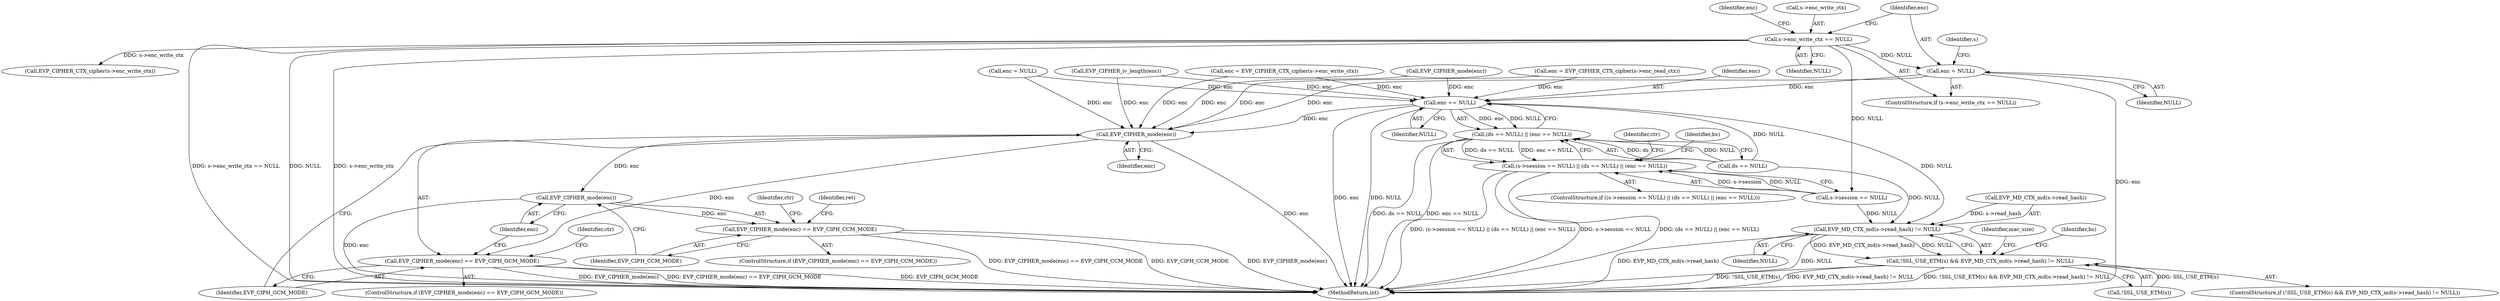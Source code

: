 digraph "0_openssl_4ad93618d26a3ea23d36ad5498ff4f59eff3a4d2_2@pointer" {
"1000170" [label="(Call,enc = NULL)"];
"1000165" [label="(Call,s->enc_write_ctx == NULL)"];
"1000301" [label="(Call,enc == NULL)"];
"1000297" [label="(Call,(ds == NULL) || (enc == NULL))"];
"1000291" [label="(Call,(s->session == NULL) || (ds == NULL) || (enc == NULL))"];
"1000772" [label="(Call,EVP_CIPHER_mode(enc))"];
"1000771" [label="(Call,EVP_CIPHER_mode(enc) == EVP_CIPH_GCM_MODE)"];
"1000810" [label="(Call,EVP_CIPHER_mode(enc))"];
"1000809" [label="(Call,EVP_CIPHER_mode(enc) == EVP_CIPH_CCM_MODE)"];
"1000853" [label="(Call,EVP_MD_CTX_md(s->read_hash) != NULL)"];
"1000849" [label="(Call,!SSL_USE_ETM(s) && EVP_MD_CTX_md(s->read_hash) != NULL)"];
"1000809" [label="(Call,EVP_CIPHER_mode(enc) == EVP_CIPH_CCM_MODE)"];
"1000297" [label="(Call,(ds == NULL) || (enc == NULL))"];
"1000770" [label="(ControlStructure,if (EVP_CIPHER_mode(enc) == EVP_CIPH_GCM_MODE))"];
"1000178" [label="(Call,EVP_CIPHER_CTX_cipher(s->enc_write_ctx))"];
"1000854" [label="(Call,EVP_MD_CTX_md(s->read_hash))"];
"1000280" [label="(Call,enc = NULL)"];
"1000846" [label="(Identifier,ret)"];
"1000811" [label="(Identifier,enc)"];
"1000177" [label="(Identifier,enc)"];
"1000778" [label="(Identifier,ctr)"];
"1000808" [label="(ControlStructure,if (EVP_CIPHER_mode(enc) == EVP_CIPH_CCM_MODE))"];
"1000171" [label="(Identifier,enc)"];
"1000774" [label="(Identifier,EVP_CIPH_GCM_MODE)"];
"1000850" [label="(Call,!SSL_USE_ETM(s))"];
"1000853" [label="(Call,EVP_MD_CTX_md(s->read_hash) != NULL)"];
"1000187" [label="(Call,EVP_CIPHER_mode(enc))"];
"1000860" [label="(Identifier,mac_size)"];
"1000172" [label="(Identifier,NULL)"];
"1000934" [label="(MethodReturn,int)"];
"1000292" [label="(Call,s->session == NULL)"];
"1000294" [label="(Identifier,s)"];
"1000348" [label="(Identifier,bs)"];
"1000773" [label="(Identifier,enc)"];
"1000302" [label="(Identifier,enc)"];
"1000166" [label="(Call,s->enc_write_ctx)"];
"1000810" [label="(Call,EVP_CIPHER_mode(enc))"];
"1000176" [label="(Call,enc = EVP_CIPHER_CTX_cipher(s->enc_write_ctx))"];
"1000868" [label="(Identifier,bs)"];
"1000301" [label="(Call,enc == NULL)"];
"1000303" [label="(Identifier,NULL)"];
"1000307" [label="(Identifier,ctr)"];
"1000284" [label="(Call,enc = EVP_CIPHER_CTX_cipher(s->enc_read_ctx))"];
"1000164" [label="(ControlStructure,if (s->enc_write_ctx == NULL))"];
"1000812" [label="(Identifier,EVP_CIPH_CCM_MODE)"];
"1000849" [label="(Call,!SSL_USE_ETM(s) && EVP_MD_CTX_md(s->read_hash) != NULL)"];
"1000170" [label="(Call,enc = NULL)"];
"1000772" [label="(Call,EVP_CIPHER_mode(enc))"];
"1000298" [label="(Call,ds == NULL)"];
"1000858" [label="(Identifier,NULL)"];
"1000291" [label="(Call,(s->session == NULL) || (ds == NULL) || (enc == NULL))"];
"1000192" [label="(Call,EVP_CIPHER_iv_length(enc))"];
"1000771" [label="(Call,EVP_CIPHER_mode(enc) == EVP_CIPH_GCM_MODE)"];
"1000165" [label="(Call,s->enc_write_ctx == NULL)"];
"1000848" [label="(ControlStructure,if (!SSL_USE_ETM(s) && EVP_MD_CTX_md(s->read_hash) != NULL))"];
"1000169" [label="(Identifier,NULL)"];
"1000290" [label="(ControlStructure,if ((s->session == NULL) || (ds == NULL) || (enc == NULL)))"];
"1000816" [label="(Identifier,ctr)"];
"1000170" -> "1000164"  [label="AST: "];
"1000170" -> "1000172"  [label="CFG: "];
"1000171" -> "1000170"  [label="AST: "];
"1000172" -> "1000170"  [label="AST: "];
"1000294" -> "1000170"  [label="CFG: "];
"1000170" -> "1000934"  [label="DDG: enc"];
"1000165" -> "1000170"  [label="DDG: NULL"];
"1000170" -> "1000301"  [label="DDG: enc"];
"1000170" -> "1000772"  [label="DDG: enc"];
"1000165" -> "1000164"  [label="AST: "];
"1000165" -> "1000169"  [label="CFG: "];
"1000166" -> "1000165"  [label="AST: "];
"1000169" -> "1000165"  [label="AST: "];
"1000171" -> "1000165"  [label="CFG: "];
"1000177" -> "1000165"  [label="CFG: "];
"1000165" -> "1000934"  [label="DDG: NULL"];
"1000165" -> "1000934"  [label="DDG: s->enc_write_ctx"];
"1000165" -> "1000934"  [label="DDG: s->enc_write_ctx == NULL"];
"1000165" -> "1000178"  [label="DDG: s->enc_write_ctx"];
"1000165" -> "1000292"  [label="DDG: NULL"];
"1000301" -> "1000297"  [label="AST: "];
"1000301" -> "1000303"  [label="CFG: "];
"1000302" -> "1000301"  [label="AST: "];
"1000303" -> "1000301"  [label="AST: "];
"1000297" -> "1000301"  [label="CFG: "];
"1000301" -> "1000934"  [label="DDG: NULL"];
"1000301" -> "1000934"  [label="DDG: enc"];
"1000301" -> "1000297"  [label="DDG: enc"];
"1000301" -> "1000297"  [label="DDG: NULL"];
"1000187" -> "1000301"  [label="DDG: enc"];
"1000284" -> "1000301"  [label="DDG: enc"];
"1000176" -> "1000301"  [label="DDG: enc"];
"1000192" -> "1000301"  [label="DDG: enc"];
"1000280" -> "1000301"  [label="DDG: enc"];
"1000298" -> "1000301"  [label="DDG: NULL"];
"1000301" -> "1000772"  [label="DDG: enc"];
"1000301" -> "1000853"  [label="DDG: NULL"];
"1000297" -> "1000291"  [label="AST: "];
"1000297" -> "1000298"  [label="CFG: "];
"1000298" -> "1000297"  [label="AST: "];
"1000291" -> "1000297"  [label="CFG: "];
"1000297" -> "1000934"  [label="DDG: ds == NULL"];
"1000297" -> "1000934"  [label="DDG: enc == NULL"];
"1000297" -> "1000291"  [label="DDG: ds == NULL"];
"1000297" -> "1000291"  [label="DDG: enc == NULL"];
"1000298" -> "1000297"  [label="DDG: ds"];
"1000298" -> "1000297"  [label="DDG: NULL"];
"1000291" -> "1000290"  [label="AST: "];
"1000291" -> "1000292"  [label="CFG: "];
"1000292" -> "1000291"  [label="AST: "];
"1000307" -> "1000291"  [label="CFG: "];
"1000348" -> "1000291"  [label="CFG: "];
"1000291" -> "1000934"  [label="DDG: (s->session == NULL) || (ds == NULL) || (enc == NULL)"];
"1000291" -> "1000934"  [label="DDG: s->session == NULL"];
"1000291" -> "1000934"  [label="DDG: (ds == NULL) || (enc == NULL)"];
"1000292" -> "1000291"  [label="DDG: s->session"];
"1000292" -> "1000291"  [label="DDG: NULL"];
"1000772" -> "1000771"  [label="AST: "];
"1000772" -> "1000773"  [label="CFG: "];
"1000773" -> "1000772"  [label="AST: "];
"1000774" -> "1000772"  [label="CFG: "];
"1000772" -> "1000934"  [label="DDG: enc"];
"1000772" -> "1000771"  [label="DDG: enc"];
"1000187" -> "1000772"  [label="DDG: enc"];
"1000284" -> "1000772"  [label="DDG: enc"];
"1000176" -> "1000772"  [label="DDG: enc"];
"1000192" -> "1000772"  [label="DDG: enc"];
"1000280" -> "1000772"  [label="DDG: enc"];
"1000772" -> "1000810"  [label="DDG: enc"];
"1000771" -> "1000770"  [label="AST: "];
"1000771" -> "1000774"  [label="CFG: "];
"1000774" -> "1000771"  [label="AST: "];
"1000778" -> "1000771"  [label="CFG: "];
"1000811" -> "1000771"  [label="CFG: "];
"1000771" -> "1000934"  [label="DDG: EVP_CIPH_GCM_MODE"];
"1000771" -> "1000934"  [label="DDG: EVP_CIPHER_mode(enc)"];
"1000771" -> "1000934"  [label="DDG: EVP_CIPHER_mode(enc) == EVP_CIPH_GCM_MODE"];
"1000810" -> "1000809"  [label="AST: "];
"1000810" -> "1000811"  [label="CFG: "];
"1000811" -> "1000810"  [label="AST: "];
"1000812" -> "1000810"  [label="CFG: "];
"1000810" -> "1000934"  [label="DDG: enc"];
"1000810" -> "1000809"  [label="DDG: enc"];
"1000809" -> "1000808"  [label="AST: "];
"1000809" -> "1000812"  [label="CFG: "];
"1000812" -> "1000809"  [label="AST: "];
"1000816" -> "1000809"  [label="CFG: "];
"1000846" -> "1000809"  [label="CFG: "];
"1000809" -> "1000934"  [label="DDG: EVP_CIPHER_mode(enc)"];
"1000809" -> "1000934"  [label="DDG: EVP_CIPHER_mode(enc) == EVP_CIPH_CCM_MODE"];
"1000809" -> "1000934"  [label="DDG: EVP_CIPH_CCM_MODE"];
"1000853" -> "1000849"  [label="AST: "];
"1000853" -> "1000858"  [label="CFG: "];
"1000854" -> "1000853"  [label="AST: "];
"1000858" -> "1000853"  [label="AST: "];
"1000849" -> "1000853"  [label="CFG: "];
"1000853" -> "1000934"  [label="DDG: NULL"];
"1000853" -> "1000934"  [label="DDG: EVP_MD_CTX_md(s->read_hash)"];
"1000853" -> "1000849"  [label="DDG: EVP_MD_CTX_md(s->read_hash)"];
"1000853" -> "1000849"  [label="DDG: NULL"];
"1000854" -> "1000853"  [label="DDG: s->read_hash"];
"1000292" -> "1000853"  [label="DDG: NULL"];
"1000298" -> "1000853"  [label="DDG: NULL"];
"1000849" -> "1000848"  [label="AST: "];
"1000849" -> "1000850"  [label="CFG: "];
"1000850" -> "1000849"  [label="AST: "];
"1000860" -> "1000849"  [label="CFG: "];
"1000868" -> "1000849"  [label="CFG: "];
"1000849" -> "1000934"  [label="DDG: !SSL_USE_ETM(s) && EVP_MD_CTX_md(s->read_hash) != NULL"];
"1000849" -> "1000934"  [label="DDG: !SSL_USE_ETM(s)"];
"1000849" -> "1000934"  [label="DDG: EVP_MD_CTX_md(s->read_hash) != NULL"];
"1000850" -> "1000849"  [label="DDG: SSL_USE_ETM(s)"];
}
